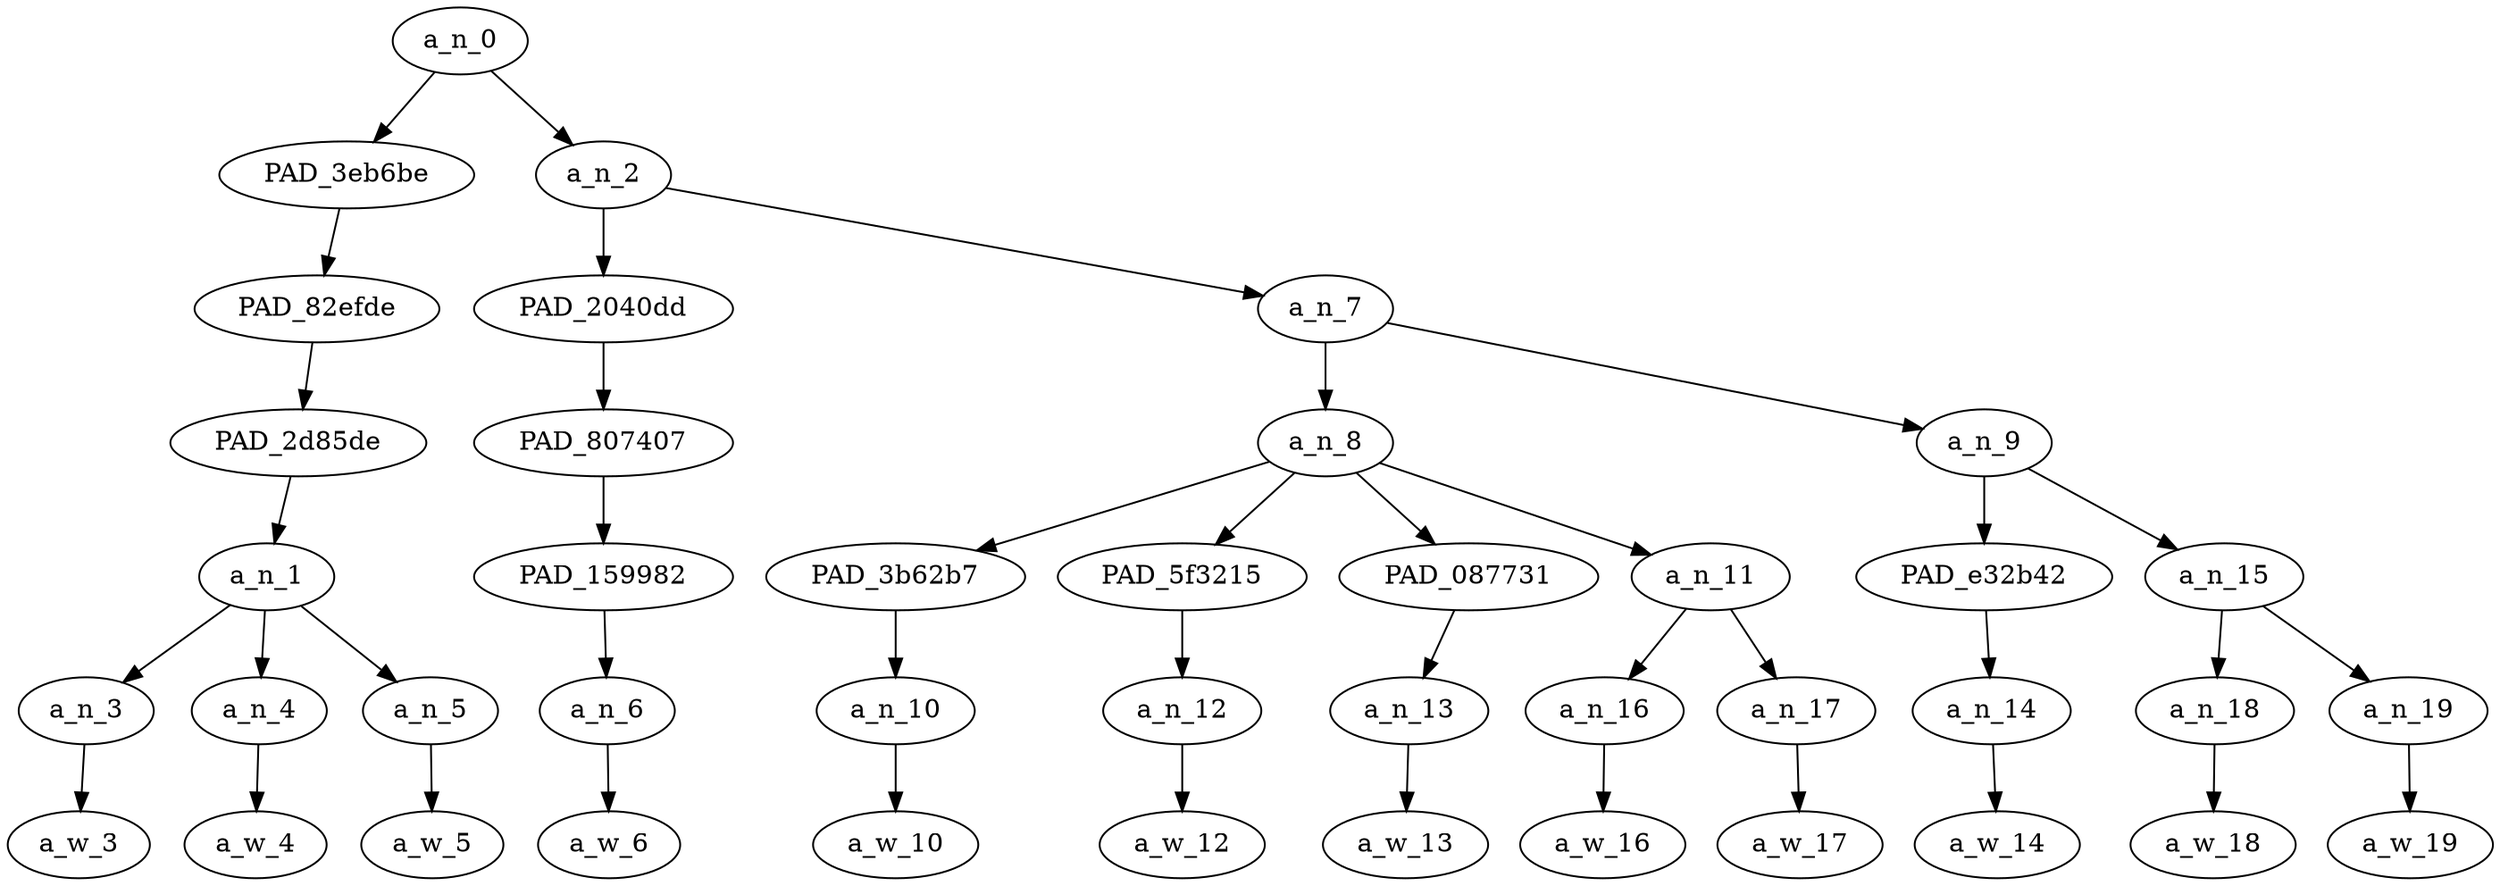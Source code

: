 strict digraph "" {
	a_n_0	[div_dir=1,
		index=0,
		level=6,
		pos="3.234375,6!",
		text_span="[0, 1, 2, 3, 4, 5, 6, 7, 8, 9, 10, 11]",
		value=1.00000002];
	PAD_3eb6be	[div_dir=1,
		index=0,
		level=5,
		pos="1.0,5!",
		text_span="[0, 1, 2]",
		value=0.26863577];
	a_n_0 -> PAD_3eb6be;
	a_n_2	[div_dir=1,
		index=1,
		level=5,
		pos="5.46875,5!",
		text_span="[3, 4, 5, 6, 7, 8, 9, 10, 11]",
		value=0.72991086];
	a_n_0 -> a_n_2;
	PAD_82efde	[div_dir=1,
		index=0,
		level=4,
		pos="1.0,4!",
		text_span="[0, 1, 2]",
		value=0.26863577];
	PAD_3eb6be -> PAD_82efde;
	PAD_2d85de	[div_dir=1,
		index=0,
		level=3,
		pos="1.0,3!",
		text_span="[0, 1, 2]",
		value=0.26863577];
	PAD_82efde -> PAD_2d85de;
	a_n_1	[div_dir=1,
		index=0,
		level=2,
		pos="1.0,2!",
		text_span="[0, 1, 2]",
		value=0.26863577];
	PAD_2d85de -> a_n_1;
	a_n_3	[div_dir=1,
		index=0,
		level=1,
		pos="0.0,1!",
		text_span="[0]",
		value=0.14840695];
	a_n_1 -> a_n_3;
	a_n_4	[div_dir=1,
		index=1,
		level=1,
		pos="1.0,1!",
		text_span="[1]",
		value=0.05721703];
	a_n_1 -> a_n_4;
	a_n_5	[div_dir=1,
		index=2,
		level=1,
		pos="2.0,1!",
		text_span="[2]",
		value=0.06254121];
	a_n_1 -> a_n_5;
	a_w_3	[div_dir=0,
		index=0,
		level=0,
		pos="0,0!",
		text_span="[0]",
		value=thelma];
	a_n_3 -> a_w_3;
	a_w_4	[div_dir=0,
		index=1,
		level=0,
		pos="1,0!",
		text_span="[1]",
		value=and];
	a_n_4 -> a_w_4;
	a_w_5	[div_dir=0,
		index=2,
		level=0,
		pos="2,0!",
		text_span="[2]",
		value=louise];
	a_n_5 -> a_w_5;
	PAD_2040dd	[div_dir=1,
		index=1,
		level=4,
		pos="3.0,4!",
		text_span="[3]",
		value=0.05154407];
	a_n_2 -> PAD_2040dd;
	a_n_7	[div_dir=1,
		index=2,
		level=4,
		pos="7.9375,4!",
		text_span="[4, 5, 6, 7, 8, 9, 10, 11]",
		value=0.67695099];
	a_n_2 -> a_n_7;
	PAD_807407	[div_dir=1,
		index=1,
		level=3,
		pos="3.0,3!",
		text_span="[3]",
		value=0.05154407];
	PAD_2040dd -> PAD_807407;
	PAD_159982	[div_dir=1,
		index=1,
		level=2,
		pos="3.0,2!",
		text_span="[3]",
		value=0.05154407];
	PAD_807407 -> PAD_159982;
	a_n_6	[div_dir=1,
		index=3,
		level=1,
		pos="3.0,1!",
		text_span="[3]",
		value=0.05154407];
	PAD_159982 -> a_n_6;
	a_w_6	[div_dir=0,
		index=3,
		level=0,
		pos="3,0!",
		text_span="[3]",
		value=with];
	a_n_6 -> a_w_6;
	a_n_8	[div_dir=1,
		index=2,
		level=3,
		pos="6.125,3!",
		text_span="[4, 5, 6, 7, 8]",
		value=0.50673774];
	a_n_7 -> a_n_8;
	a_n_9	[div_dir=1,
		index=3,
		level=3,
		pos="9.75,3!",
		text_span="[9, 10, 11]",
		value=0.16878643];
	a_n_7 -> a_n_9;
	PAD_3b62b7	[div_dir=-1,
		index=2,
		level=2,
		pos="4.0,2!",
		text_span="[4]",
		value=0.03317609];
	a_n_8 -> PAD_3b62b7;
	PAD_5f3215	[div_dir=1,
		index=4,
		level=2,
		pos="7.0,2!",
		text_span="[7]",
		value=0.29240520];
	a_n_8 -> PAD_5f3215;
	PAD_087731	[div_dir=1,
		index=5,
		level=2,
		pos="8.0,2!",
		text_span="[8]",
		value=0.08055305];
	a_n_8 -> PAD_087731;
	a_n_11	[div_dir=1,
		index=3,
		level=2,
		pos="5.5,2!",
		text_span="[5, 6]",
		value=0.09928182];
	a_n_8 -> a_n_11;
	a_n_10	[div_dir=-1,
		index=4,
		level=1,
		pos="4.0,1!",
		text_span="[4]",
		value=0.03317609];
	PAD_3b62b7 -> a_n_10;
	a_w_10	[div_dir=0,
		index=4,
		level=0,
		pos="4,0!",
		text_span="[4]",
		value=a];
	a_n_10 -> a_w_10;
	a_n_12	[div_dir=1,
		index=7,
		level=1,
		pos="7.0,1!",
		text_span="[7]",
		value=0.29240520];
	PAD_5f3215 -> a_n_12;
	a_w_12	[div_dir=0,
		index=7,
		level=0,
		pos="7,0!",
		text_span="[7]",
		value=nigger];
	a_n_12 -> a_w_12;
	a_n_13	[div_dir=1,
		index=8,
		level=1,
		pos="8.0,1!",
		text_span="[8]",
		value=0.08055305];
	PAD_087731 -> a_n_13;
	a_w_13	[div_dir=0,
		index=8,
		level=0,
		pos="8,0!",
		text_span="[8]",
		value=kids];
	a_n_13 -> a_w_13;
	a_n_16	[div_dir=1,
		index=5,
		level=1,
		pos="5.0,1!",
		text_span="[5]",
		value=0.03677525];
	a_n_11 -> a_n_16;
	a_n_17	[div_dir=1,
		index=6,
		level=1,
		pos="6.0,1!",
		text_span="[6]",
		value=0.06226742];
	a_n_11 -> a_n_17;
	a_w_16	[div_dir=0,
		index=5,
		level=0,
		pos="5,0!",
		text_span="[5]",
		value=half];
	a_n_16 -> a_w_16;
	a_w_17	[div_dir=0,
		index=6,
		level=0,
		pos="6,0!",
		text_span="[6]",
		value=dozen];
	a_n_17 -> a_w_17;
	PAD_e32b42	[div_dir=-1,
		index=6,
		level=2,
		pos="9.0,2!",
		text_span="[9]",
		value=0.04549629];
	a_n_9 -> PAD_e32b42;
	a_n_15	[div_dir=1,
		index=7,
		level=2,
		pos="10.5,2!",
		text_span="[10, 11]",
		value=0.12269165];
	a_n_9 -> a_n_15;
	a_n_14	[div_dir=-1,
		index=9,
		level=1,
		pos="9.0,1!",
		text_span="[9]",
		value=0.04549629];
	PAD_e32b42 -> a_n_14;
	a_w_14	[div_dir=0,
		index=9,
		level=0,
		pos="9,0!",
		text_span="[9]",
		value=in];
	a_n_14 -> a_w_14;
	a_n_18	[div_dir=1,
		index=10,
		level=1,
		pos="10.0,1!",
		text_span="[10]",
		value=0.04638475];
	a_n_15 -> a_n_18;
	a_n_19	[div_dir=1,
		index=11,
		level=1,
		pos="11.0,1!",
		text_span="[11]",
		value=0.07555829];
	a_n_15 -> a_n_19;
	a_w_18	[div_dir=0,
		index=10,
		level=0,
		pos="10,0!",
		text_span="[10]",
		value=the];
	a_n_18 -> a_w_18;
	a_w_19	[div_dir=0,
		index=11,
		level=0,
		pos="11,0!",
		text_span="[11]",
		value=back];
	a_n_19 -> a_w_19;
}
